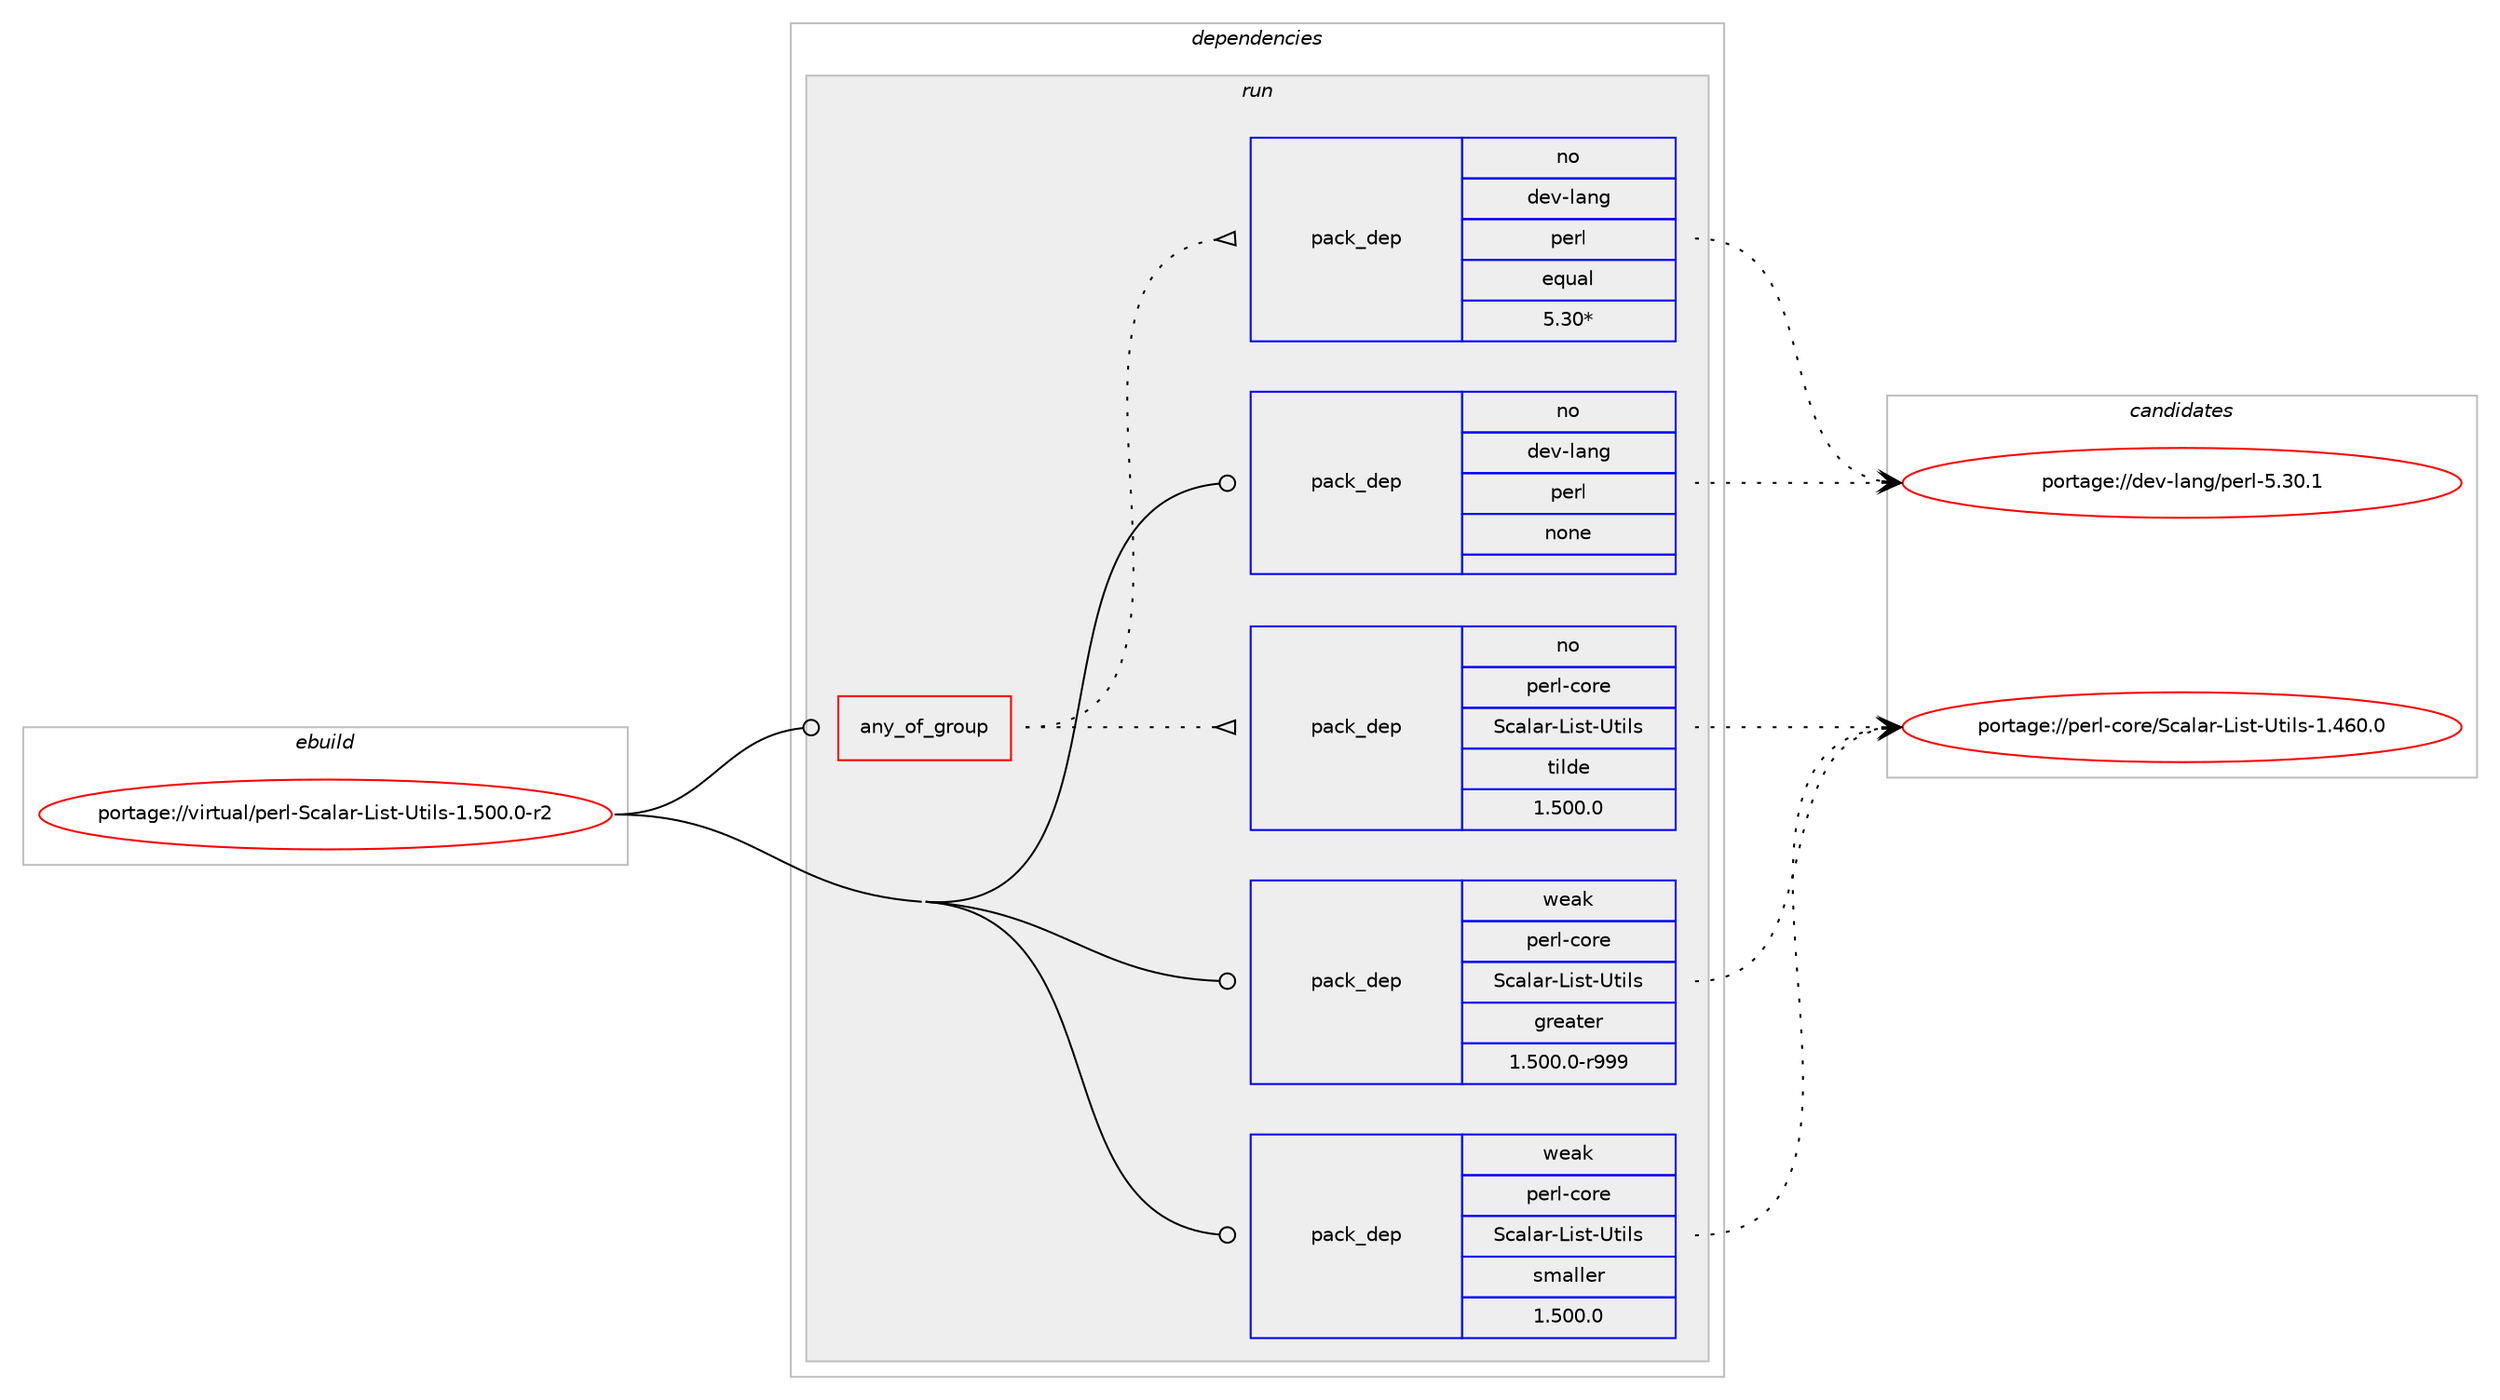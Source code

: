 digraph prolog {

# *************
# Graph options
# *************

newrank=true;
concentrate=true;
compound=true;
graph [rankdir=LR,fontname=Helvetica,fontsize=10,ranksep=1.5];#, ranksep=2.5, nodesep=0.2];
edge  [arrowhead=vee];
node  [fontname=Helvetica,fontsize=10];

# **********
# The ebuild
# **********

subgraph cluster_leftcol {
color=gray;
rank=same;
label=<<i>ebuild</i>>;
id [label="portage://virtual/perl-Scalar-List-Utils-1.500.0-r2", color=red, width=4, href="../virtual/perl-Scalar-List-Utils-1.500.0-r2.svg"];
}

# ****************
# The dependencies
# ****************

subgraph cluster_midcol {
color=gray;
label=<<i>dependencies</i>>;
subgraph cluster_compile {
fillcolor="#eeeeee";
style=filled;
label=<<i>compile</i>>;
}
subgraph cluster_compileandrun {
fillcolor="#eeeeee";
style=filled;
label=<<i>compile and run</i>>;
}
subgraph cluster_run {
fillcolor="#eeeeee";
style=filled;
label=<<i>run</i>>;
subgraph any136 {
dependency8780 [label=<<TABLE BORDER="0" CELLBORDER="1" CELLSPACING="0" CELLPADDING="4"><TR><TD CELLPADDING="10">any_of_group</TD></TR></TABLE>>, shape=none, color=red];subgraph pack7267 {
dependency8781 [label=<<TABLE BORDER="0" CELLBORDER="1" CELLSPACING="0" CELLPADDING="4" WIDTH="220"><TR><TD ROWSPAN="6" CELLPADDING="30">pack_dep</TD></TR><TR><TD WIDTH="110">no</TD></TR><TR><TD>dev-lang</TD></TR><TR><TD>perl</TD></TR><TR><TD>equal</TD></TR><TR><TD>5.30*</TD></TR></TABLE>>, shape=none, color=blue];
}
dependency8780:e -> dependency8781:w [weight=20,style="dotted",arrowhead="oinv"];
subgraph pack7268 {
dependency8782 [label=<<TABLE BORDER="0" CELLBORDER="1" CELLSPACING="0" CELLPADDING="4" WIDTH="220"><TR><TD ROWSPAN="6" CELLPADDING="30">pack_dep</TD></TR><TR><TD WIDTH="110">no</TD></TR><TR><TD>perl-core</TD></TR><TR><TD>Scalar-List-Utils</TD></TR><TR><TD>tilde</TD></TR><TR><TD>1.500.0</TD></TR></TABLE>>, shape=none, color=blue];
}
dependency8780:e -> dependency8782:w [weight=20,style="dotted",arrowhead="oinv"];
}
id:e -> dependency8780:w [weight=20,style="solid",arrowhead="odot"];
subgraph pack7269 {
dependency8783 [label=<<TABLE BORDER="0" CELLBORDER="1" CELLSPACING="0" CELLPADDING="4" WIDTH="220"><TR><TD ROWSPAN="6" CELLPADDING="30">pack_dep</TD></TR><TR><TD WIDTH="110">no</TD></TR><TR><TD>dev-lang</TD></TR><TR><TD>perl</TD></TR><TR><TD>none</TD></TR><TR><TD></TD></TR></TABLE>>, shape=none, color=blue];
}
id:e -> dependency8783:w [weight=20,style="solid",arrowhead="odot"];
subgraph pack7270 {
dependency8784 [label=<<TABLE BORDER="0" CELLBORDER="1" CELLSPACING="0" CELLPADDING="4" WIDTH="220"><TR><TD ROWSPAN="6" CELLPADDING="30">pack_dep</TD></TR><TR><TD WIDTH="110">weak</TD></TR><TR><TD>perl-core</TD></TR><TR><TD>Scalar-List-Utils</TD></TR><TR><TD>greater</TD></TR><TR><TD>1.500.0-r999</TD></TR></TABLE>>, shape=none, color=blue];
}
id:e -> dependency8784:w [weight=20,style="solid",arrowhead="odot"];
subgraph pack7271 {
dependency8785 [label=<<TABLE BORDER="0" CELLBORDER="1" CELLSPACING="0" CELLPADDING="4" WIDTH="220"><TR><TD ROWSPAN="6" CELLPADDING="30">pack_dep</TD></TR><TR><TD WIDTH="110">weak</TD></TR><TR><TD>perl-core</TD></TR><TR><TD>Scalar-List-Utils</TD></TR><TR><TD>smaller</TD></TR><TR><TD>1.500.0</TD></TR></TABLE>>, shape=none, color=blue];
}
id:e -> dependency8785:w [weight=20,style="solid",arrowhead="odot"];
}
}

# **************
# The candidates
# **************

subgraph cluster_choices {
rank=same;
color=gray;
label=<<i>candidates</i>>;

subgraph choice7267 {
color=black;
nodesep=1;
choice10010111845108971101034711210111410845534651484649 [label="portage://dev-lang/perl-5.30.1", color=red, width=4,href="../dev-lang/perl-5.30.1.svg"];
dependency8781:e -> choice10010111845108971101034711210111410845534651484649:w [style=dotted,weight="100"];
}
subgraph choice7268 {
color=black;
nodesep=1;
choice11210111410845991111141014783999710897114457610511511645851161051081154549465254484648 [label="portage://perl-core/Scalar-List-Utils-1.460.0", color=red, width=4,href="../perl-core/Scalar-List-Utils-1.460.0.svg"];
dependency8782:e -> choice11210111410845991111141014783999710897114457610511511645851161051081154549465254484648:w [style=dotted,weight="100"];
}
subgraph choice7269 {
color=black;
nodesep=1;
choice10010111845108971101034711210111410845534651484649 [label="portage://dev-lang/perl-5.30.1", color=red, width=4,href="../dev-lang/perl-5.30.1.svg"];
dependency8783:e -> choice10010111845108971101034711210111410845534651484649:w [style=dotted,weight="100"];
}
subgraph choice7270 {
color=black;
nodesep=1;
choice11210111410845991111141014783999710897114457610511511645851161051081154549465254484648 [label="portage://perl-core/Scalar-List-Utils-1.460.0", color=red, width=4,href="../perl-core/Scalar-List-Utils-1.460.0.svg"];
dependency8784:e -> choice11210111410845991111141014783999710897114457610511511645851161051081154549465254484648:w [style=dotted,weight="100"];
}
subgraph choice7271 {
color=black;
nodesep=1;
choice11210111410845991111141014783999710897114457610511511645851161051081154549465254484648 [label="portage://perl-core/Scalar-List-Utils-1.460.0", color=red, width=4,href="../perl-core/Scalar-List-Utils-1.460.0.svg"];
dependency8785:e -> choice11210111410845991111141014783999710897114457610511511645851161051081154549465254484648:w [style=dotted,weight="100"];
}
}

}
